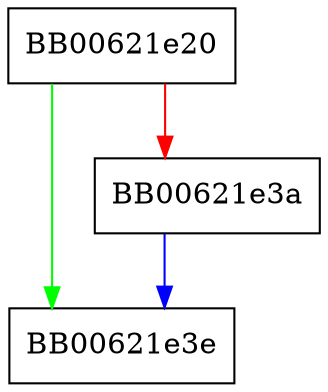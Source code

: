 digraph PKCS12_SAFEBAG_get0_safes {
  node [shape="box"];
  graph [splines=ortho];
  BB00621e20 -> BB00621e3e [color="green"];
  BB00621e20 -> BB00621e3a [color="red"];
  BB00621e3a -> BB00621e3e [color="blue"];
}